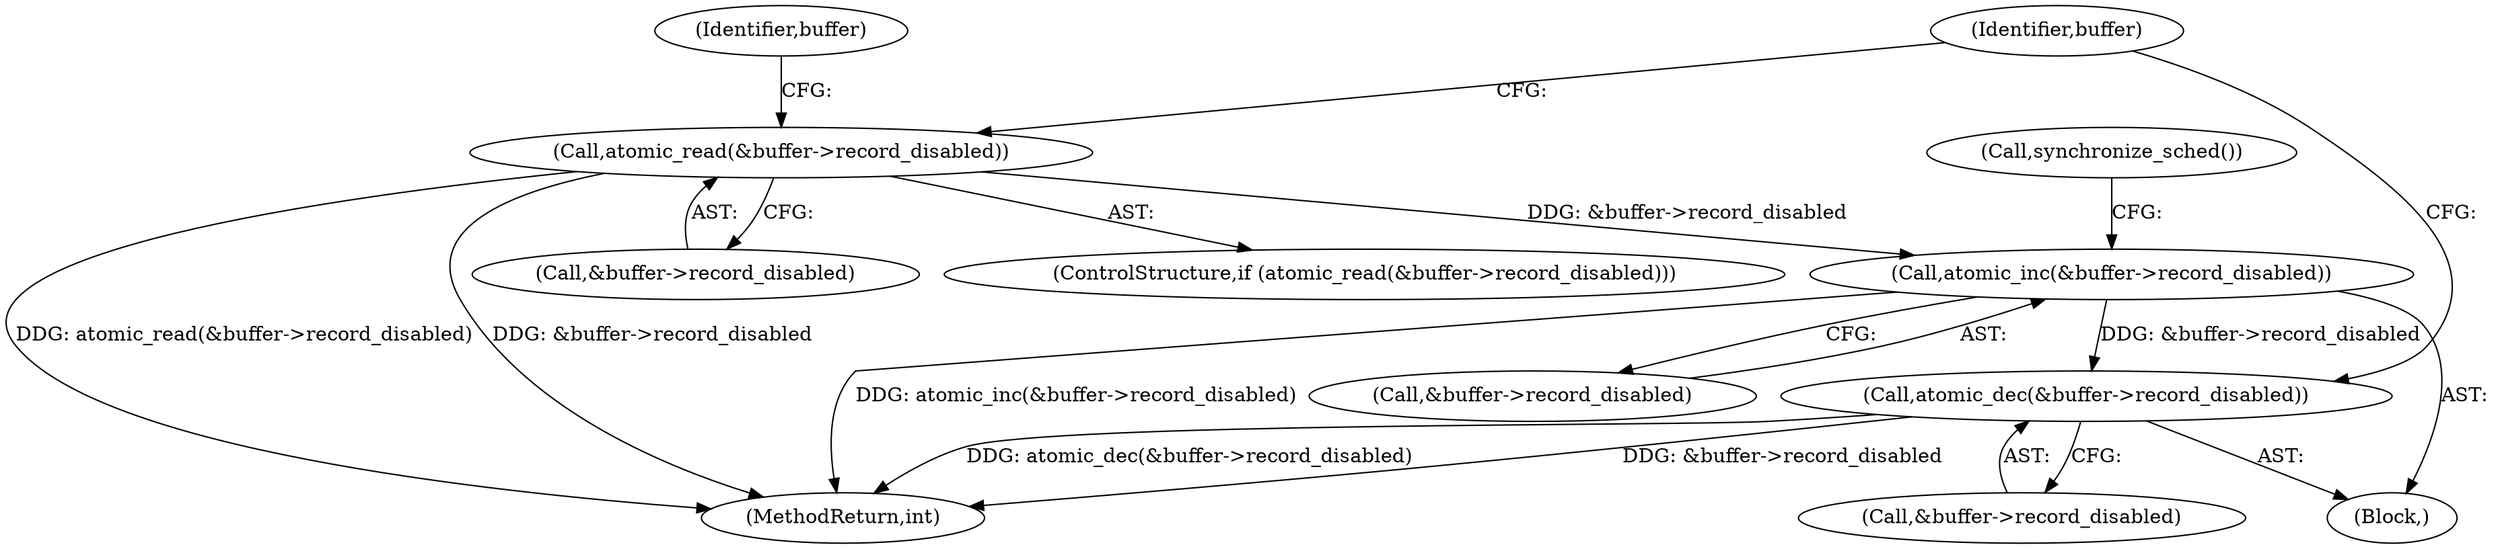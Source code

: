 digraph "0_linux_59643d1535eb220668692a5359de22545af579f6@pointer" {
"1000400" [label="(Call,atomic_dec(&buffer->record_disabled))"];
"1000384" [label="(Call,atomic_inc(&buffer->record_disabled))"];
"1000378" [label="(Call,atomic_read(&buffer->record_disabled))"];
"1000389" [label="(Call,synchronize_sched())"];
"1000400" [label="(Call,atomic_dec(&buffer->record_disabled))"];
"1000379" [label="(Call,&buffer->record_disabled)"];
"1000383" [label="(Block,)"];
"1000377" [label="(ControlStructure,if (atomic_read(&buffer->record_disabled)))"];
"1000378" [label="(Call,atomic_read(&buffer->record_disabled))"];
"1000401" [label="(Call,&buffer->record_disabled)"];
"1000408" [label="(Identifier,buffer)"];
"1000384" [label="(Call,atomic_inc(&buffer->record_disabled))"];
"1000387" [label="(Identifier,buffer)"];
"1000385" [label="(Call,&buffer->record_disabled)"];
"1000450" [label="(MethodReturn,int)"];
"1000400" -> "1000383"  [label="AST: "];
"1000400" -> "1000401"  [label="CFG: "];
"1000401" -> "1000400"  [label="AST: "];
"1000408" -> "1000400"  [label="CFG: "];
"1000400" -> "1000450"  [label="DDG: &buffer->record_disabled"];
"1000400" -> "1000450"  [label="DDG: atomic_dec(&buffer->record_disabled)"];
"1000384" -> "1000400"  [label="DDG: &buffer->record_disabled"];
"1000384" -> "1000383"  [label="AST: "];
"1000384" -> "1000385"  [label="CFG: "];
"1000385" -> "1000384"  [label="AST: "];
"1000389" -> "1000384"  [label="CFG: "];
"1000384" -> "1000450"  [label="DDG: atomic_inc(&buffer->record_disabled)"];
"1000378" -> "1000384"  [label="DDG: &buffer->record_disabled"];
"1000378" -> "1000377"  [label="AST: "];
"1000378" -> "1000379"  [label="CFG: "];
"1000379" -> "1000378"  [label="AST: "];
"1000387" -> "1000378"  [label="CFG: "];
"1000408" -> "1000378"  [label="CFG: "];
"1000378" -> "1000450"  [label="DDG: &buffer->record_disabled"];
"1000378" -> "1000450"  [label="DDG: atomic_read(&buffer->record_disabled)"];
}

